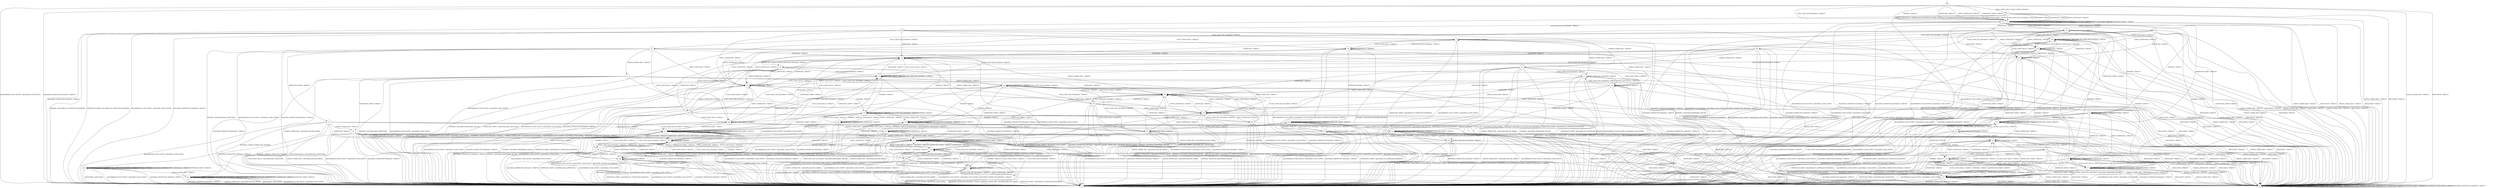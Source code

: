 digraph g {

	s0 [shape="circle" label="s0"];
	s1 [shape="circle" label="s1"];
	s2 [shape="circle" label="s2"];
	s3 [shape="circle" label="s3"];
	s4 [shape="circle" label="s4"];
	s5 [shape="circle" label="s5"];
	s6 [shape="circle" label="s6"];
	s7 [shape="circle" label="s7"];
	s8 [shape="circle" label="s8"];
	s9 [shape="circle" label="s9"];
	s10 [shape="circle" label="s10"];
	s11 [shape="circle" label="s11"];
	s12 [shape="circle" label="s12"];
	s13 [shape="circle" label="s13"];
	s14 [shape="circle" label="s14"];
	s15 [shape="circle" label="s15"];
	s16 [shape="circle" label="s16"];
	s17 [shape="circle" label="s17"];
	s18 [shape="circle" label="s18"];
	s19 [shape="circle" label="s19"];
	s20 [shape="circle" label="s20"];
	s21 [shape="circle" label="s21"];
	s22 [shape="circle" label="s22"];
	s23 [shape="circle" label="s23"];
	s24 [shape="circle" label="s24"];
	s25 [shape="circle" label="s25"];
	s26 [shape="circle" label="s26"];
	s27 [shape="circle" label="s27"];
	s28 [shape="circle" label="s28"];
	s29 [shape="circle" label="s29"];
	s30 [shape="circle" label="s30"];
	s31 [shape="circle" label="s31"];
	s32 [shape="circle" label="s32"];
	s33 [shape="circle" label="s33"];
	s34 [shape="circle" label="s34"];
	s35 [shape="circle" label="s35"];
	s36 [shape="circle" label="s36"];
	s37 [shape="circle" label="s37"];
	s38 [shape="circle" label="s38"];
	s39 [shape="circle" label="s39"];
	s40 [shape="circle" label="s40"];
	s41 [shape="circle" label="s41"];
	s42 [shape="circle" label="s42"];
	s43 [shape="circle" label="s43"];
	s44 [shape="circle" label="s44"];
	s45 [shape="circle" label="s45"];
	s46 [shape="circle" label="s46"];
	s47 [shape="circle" label="s47"];
	s48 [shape="circle" label="s48"];
	s49 [shape="circle" label="s49"];
	s50 [shape="circle" label="s50"];
	s51 [shape="circle" label="s51"];
	s52 [shape="circle" label="s52"];
	s53 [shape="circle" label="s53"];
	s54 [shape="circle" label="s54"];
	s55 [shape="circle" label="s55"];
	s56 [shape="circle" label="s56"];
	s57 [shape="circle" label="s57"];
	s58 [shape="circle" label="s58"];
	s59 [shape="circle" label="s59"];
	s60 [shape="circle" label="s60"];
	s61 [shape="circle" label="s61"];
	s62 [shape="circle" label="s62"];
	s63 [shape="circle" label="s63"];
	s64 [shape="circle" label="s64"];
	s0 -> s2 [label="ECDH_CLIENT_HELLO / HELLO_VERIFY_REQUEST+"];
	s0 -> s3 [label="ECDH_CLIENT_KEY_EXCHANGE / TIMEOUT"];
	s0 -> s4 [label="CHANGE_CIPHER_SPEC / TIMEOUT"];
	s0 -> s3 [label="FINISHED / TIMEOUT"];
	s0 -> s4 [label="APPLICATION / TIMEOUT"];
	s0 -> s3 [label="CERTIFICATE / TIMEOUT"];
	s0 -> s3 [label="EMPTY_CERTIFICATE / TIMEOUT"];
	s0 -> s3 [label="CERTIFICATE_VERIFY / TIMEOUT"];
	s0 -> s1 [label="Alert(WARNING,CLOSE_NOTIFY) / Alert(FATAL,CLOSE_NOTIFY)"];
	s0 -> s1 [label="Alert(FATAL,UNEXPECTED_MESSAGE) / TIMEOUT"];
	s1 -> s1 [label="ECDH_CLIENT_HELLO / SOCKET_CLOSED"];
	s1 -> s1 [label="ECDH_CLIENT_KEY_EXCHANGE / SOCKET_CLOSED"];
	s1 -> s1 [label="CHANGE_CIPHER_SPEC / SOCKET_CLOSED"];
	s1 -> s1 [label="FINISHED / SOCKET_CLOSED"];
	s1 -> s1 [label="APPLICATION / SOCKET_CLOSED"];
	s1 -> s1 [label="CERTIFICATE / SOCKET_CLOSED"];
	s1 -> s1 [label="EMPTY_CERTIFICATE / SOCKET_CLOSED"];
	s1 -> s1 [label="CERTIFICATE_VERIFY / SOCKET_CLOSED"];
	s1 -> s1 [label="Alert(WARNING,CLOSE_NOTIFY) / SOCKET_CLOSED"];
	s1 -> s1 [label="Alert(FATAL,UNEXPECTED_MESSAGE) / SOCKET_CLOSED"];
	s2 -> s5 [label="ECDH_CLIENT_HELLO / SERVER_HELLO,CERTIFICATE,ECDHE_SERVER_KEY_EXCHANGE,CERTIFICATE_REQUEST,SERVER_HELLO_DONE"];
	s2 -> s3 [label="ECDH_CLIENT_KEY_EXCHANGE / TIMEOUT"];
	s2 -> s4 [label="CHANGE_CIPHER_SPEC / TIMEOUT"];
	s2 -> s3 [label="FINISHED / TIMEOUT"];
	s2 -> s4 [label="APPLICATION / TIMEOUT"];
	s2 -> s3 [label="CERTIFICATE / TIMEOUT"];
	s2 -> s3 [label="EMPTY_CERTIFICATE / TIMEOUT"];
	s2 -> s3 [label="CERTIFICATE_VERIFY / TIMEOUT"];
	s2 -> s1 [label="Alert(WARNING,CLOSE_NOTIFY) / Alert(FATAL,CLOSE_NOTIFY)"];
	s2 -> s1 [label="Alert(FATAL,UNEXPECTED_MESSAGE) / TIMEOUT"];
	s3 -> s3 [label="ECDH_CLIENT_HELLO / TIMEOUT"];
	s3 -> s3 [label="ECDH_CLIENT_KEY_EXCHANGE / TIMEOUT"];
	s3 -> s4 [label="CHANGE_CIPHER_SPEC / TIMEOUT"];
	s3 -> s3 [label="FINISHED / TIMEOUT"];
	s3 -> s4 [label="APPLICATION / TIMEOUT"];
	s3 -> s3 [label="CERTIFICATE / TIMEOUT"];
	s3 -> s3 [label="EMPTY_CERTIFICATE / TIMEOUT"];
	s3 -> s3 [label="CERTIFICATE_VERIFY / TIMEOUT"];
	s3 -> s1 [label="Alert(WARNING,CLOSE_NOTIFY) / Alert(FATAL,CLOSE_NOTIFY)"];
	s3 -> s1 [label="Alert(FATAL,UNEXPECTED_MESSAGE) / TIMEOUT"];
	s4 -> s4 [label="ECDH_CLIENT_HELLO / TIMEOUT"];
	s4 -> s4 [label="ECDH_CLIENT_KEY_EXCHANGE / TIMEOUT"];
	s4 -> s4 [label="CHANGE_CIPHER_SPEC / TIMEOUT"];
	s4 -> s4 [label="FINISHED / TIMEOUT"];
	s4 -> s4 [label="APPLICATION / TIMEOUT"];
	s4 -> s4 [label="CERTIFICATE / TIMEOUT"];
	s4 -> s4 [label="EMPTY_CERTIFICATE / TIMEOUT"];
	s4 -> s4 [label="CERTIFICATE_VERIFY / TIMEOUT"];
	s4 -> s4 [label="Alert(WARNING,CLOSE_NOTIFY) / TIMEOUT"];
	s4 -> s4 [label="Alert(FATAL,UNEXPECTED_MESSAGE) / TIMEOUT"];
	s5 -> s18 [label="ECDH_CLIENT_HELLO / TIMEOUT"];
	s5 -> s6 [label="ECDH_CLIENT_KEY_EXCHANGE / TIMEOUT"];
	s5 -> s4 [label="CHANGE_CIPHER_SPEC / TIMEOUT"];
	s5 -> s8 [label="FINISHED / TIMEOUT"];
	s5 -> s4 [label="APPLICATION / TIMEOUT"];
	s5 -> s9 [label="CERTIFICATE / TIMEOUT"];
	s5 -> s63 [label="EMPTY_CERTIFICATE / TIMEOUT"];
	s5 -> s23 [label="CERTIFICATE_VERIFY / TIMEOUT"];
	s5 -> s1 [label="Alert(WARNING,CLOSE_NOTIFY) / Alert(FATAL,CLOSE_NOTIFY)"];
	s5 -> s1 [label="Alert(FATAL,UNEXPECTED_MESSAGE) / TIMEOUT"];
	s6 -> s30 [label="ECDH_CLIENT_HELLO / TIMEOUT"];
	s6 -> s7 [label="ECDH_CLIENT_KEY_EXCHANGE / TIMEOUT"];
	s6 -> s13 [label="CHANGE_CIPHER_SPEC / TIMEOUT"];
	s6 -> s1 [label="FINISHED / Alert(FATAL,NO_CERTIFICATE_RESERVED)"];
	s6 -> s4 [label="APPLICATION / TIMEOUT"];
	s6 -> s10 [label="CERTIFICATE / TIMEOUT"];
	s6 -> s33 [label="EMPTY_CERTIFICATE / TIMEOUT"];
	s6 -> s1 [label="CERTIFICATE_VERIFY / Alert(FATAL,NO_CERTIFICATE_RESERVED)"];
	s6 -> s1 [label="Alert(WARNING,CLOSE_NOTIFY) / Alert(FATAL,CLOSE_NOTIFY)"];
	s6 -> s1 [label="Alert(FATAL,UNEXPECTED_MESSAGE) / TIMEOUT"];
	s7 -> s30 [label="ECDH_CLIENT_HELLO / TIMEOUT"];
	s7 -> s7 [label="ECDH_CLIENT_KEY_EXCHANGE / TIMEOUT"];
	s7 -> s17 [label="CHANGE_CIPHER_SPEC / TIMEOUT"];
	s7 -> s1 [label="FINISHED / Alert(FATAL,HANDSHAKE_FAILURE)"];
	s7 -> s4 [label="APPLICATION / TIMEOUT"];
	s7 -> s10 [label="CERTIFICATE / TIMEOUT"];
	s7 -> s33 [label="EMPTY_CERTIFICATE / TIMEOUT"];
	s7 -> s1 [label="CERTIFICATE_VERIFY / Alert(FATAL,NO_CERTIFICATE_RESERVED)"];
	s7 -> s1 [label="Alert(WARNING,CLOSE_NOTIFY) / Alert(FATAL,CLOSE_NOTIFY)"];
	s7 -> s1 [label="Alert(FATAL,UNEXPECTED_MESSAGE) / TIMEOUT"];
	s8 -> s8 [label="ECDH_CLIENT_HELLO / TIMEOUT"];
	s8 -> s1 [label="ECDH_CLIENT_KEY_EXCHANGE / Alert(FATAL,HANDSHAKE_FAILURE)"];
	s8 -> s4 [label="CHANGE_CIPHER_SPEC / TIMEOUT"];
	s8 -> s8 [label="FINISHED / TIMEOUT"];
	s8 -> s4 [label="APPLICATION / TIMEOUT"];
	s8 -> s28 [label="CERTIFICATE / TIMEOUT"];
	s8 -> s28 [label="EMPTY_CERTIFICATE / TIMEOUT"];
	s8 -> s23 [label="CERTIFICATE_VERIFY / TIMEOUT"];
	s8 -> s1 [label="Alert(WARNING,CLOSE_NOTIFY) / Alert(FATAL,CLOSE_NOTIFY)"];
	s8 -> s1 [label="Alert(FATAL,UNEXPECTED_MESSAGE) / TIMEOUT"];
	s9 -> s38 [label="ECDH_CLIENT_HELLO / TIMEOUT"];
	s9 -> s11 [label="ECDH_CLIENT_KEY_EXCHANGE / TIMEOUT"];
	s9 -> s4 [label="CHANGE_CIPHER_SPEC / TIMEOUT"];
	s9 -> s37 [label="FINISHED / TIMEOUT"];
	s9 -> s4 [label="APPLICATION / TIMEOUT"];
	s9 -> s62 [label="CERTIFICATE / TIMEOUT"];
	s9 -> s56 [label="EMPTY_CERTIFICATE / TIMEOUT"];
	s9 -> s52 [label="CERTIFICATE_VERIFY / TIMEOUT"];
	s9 -> s1 [label="Alert(WARNING,CLOSE_NOTIFY) / Alert(FATAL,CLOSE_NOTIFY)"];
	s9 -> s1 [label="Alert(FATAL,UNEXPECTED_MESSAGE) / TIMEOUT"];
	s10 -> s15 [label="ECDH_CLIENT_HELLO / TIMEOUT"];
	s10 -> s29 [label="ECDH_CLIENT_KEY_EXCHANGE / TIMEOUT"];
	s10 -> s19 [label="CHANGE_CIPHER_SPEC / TIMEOUT"];
	s10 -> s32 [label="FINISHED / TIMEOUT"];
	s10 -> s4 [label="APPLICATION / TIMEOUT"];
	s10 -> s10 [label="CERTIFICATE / TIMEOUT"];
	s10 -> s33 [label="EMPTY_CERTIFICATE / TIMEOUT"];
	s10 -> s31 [label="CERTIFICATE_VERIFY / TIMEOUT"];
	s10 -> s1 [label="Alert(WARNING,CLOSE_NOTIFY) / Alert(FATAL,CLOSE_NOTIFY)"];
	s10 -> s1 [label="Alert(FATAL,UNEXPECTED_MESSAGE) / TIMEOUT"];
	s11 -> s60 [label="ECDH_CLIENT_HELLO / TIMEOUT"];
	s11 -> s15 [label="ECDH_CLIENT_KEY_EXCHANGE / TIMEOUT"];
	s11 -> s22 [label="CHANGE_CIPHER_SPEC / TIMEOUT"];
	s11 -> s1 [label="FINISHED / Alert(FATAL,BAD_CERTIFICATE)"];
	s11 -> s4 [label="APPLICATION / TIMEOUT"];
	s11 -> s10 [label="CERTIFICATE / TIMEOUT"];
	s11 -> s33 [label="EMPTY_CERTIFICATE / TIMEOUT"];
	s11 -> s12 [label="CERTIFICATE_VERIFY / TIMEOUT"];
	s11 -> s1 [label="Alert(WARNING,CLOSE_NOTIFY) / Alert(FATAL,CLOSE_NOTIFY)"];
	s11 -> s1 [label="Alert(FATAL,UNEXPECTED_MESSAGE) / TIMEOUT"];
	s12 -> s1 [label="ECDH_CLIENT_HELLO / Alert(FATAL,BAD_CERTIFICATE)"];
	s12 -> s31 [label="ECDH_CLIENT_KEY_EXCHANGE / TIMEOUT"];
	s12 -> s21 [label="CHANGE_CIPHER_SPEC / TIMEOUT"];
	s12 -> s42 [label="FINISHED / CHANGE_CIPHER_SPEC,FINISHED"];
	s12 -> s4 [label="APPLICATION / TIMEOUT"];
	s12 -> s47 [label="CERTIFICATE / TIMEOUT"];
	s12 -> s48 [label="EMPTY_CERTIFICATE / TIMEOUT"];
	s12 -> s31 [label="CERTIFICATE_VERIFY / TIMEOUT"];
	s12 -> s1 [label="Alert(WARNING,CLOSE_NOTIFY) / Alert(FATAL,CLOSE_NOTIFY)"];
	s12 -> s1 [label="Alert(FATAL,UNEXPECTED_MESSAGE) / TIMEOUT"];
	s13 -> s14 [label="ECDH_CLIENT_HELLO / TIMEOUT"];
	s13 -> s17 [label="ECDH_CLIENT_KEY_EXCHANGE / TIMEOUT"];
	s13 -> s1 [label="CHANGE_CIPHER_SPEC / Alert(FATAL,DECODE_ERROR)"];
	s13 -> s1 [label="FINISHED / Alert(FATAL,NO_CERTIFICATE_RESERVED)"];
	s13 -> s4 [label="APPLICATION / TIMEOUT"];
	s13 -> s19 [label="CERTIFICATE / TIMEOUT"];
	s13 -> s34 [label="EMPTY_CERTIFICATE / TIMEOUT"];
	s13 -> s1 [label="CERTIFICATE_VERIFY / Alert(FATAL,NO_CERTIFICATE_RESERVED)"];
	s13 -> s1 [label="Alert(WARNING,CLOSE_NOTIFY) / Alert(FATAL,CLOSE_NOTIFY)"];
	s13 -> s1 [label="Alert(FATAL,UNEXPECTED_MESSAGE) / TIMEOUT"];
	s14 -> s14 [label="ECDH_CLIENT_HELLO / TIMEOUT"];
	s14 -> s17 [label="ECDH_CLIENT_KEY_EXCHANGE / TIMEOUT"];
	s14 -> s1 [label="CHANGE_CIPHER_SPEC / Alert(FATAL,DECODE_ERROR)"];
	s14 -> s1 [label="FINISHED / Alert(FATAL,HANDSHAKE_FAILURE)"];
	s14 -> s4 [label="APPLICATION / TIMEOUT"];
	s14 -> s19 [label="CERTIFICATE / TIMEOUT"];
	s14 -> s34 [label="EMPTY_CERTIFICATE / TIMEOUT"];
	s14 -> s16 [label="CERTIFICATE_VERIFY / TIMEOUT"];
	s14 -> s1 [label="Alert(WARNING,CLOSE_NOTIFY) / Alert(FATAL,CLOSE_NOTIFY)"];
	s14 -> s1 [label="Alert(FATAL,UNEXPECTED_MESSAGE) / TIMEOUT"];
	s15 -> s15 [label="ECDH_CLIENT_HELLO / TIMEOUT"];
	s15 -> s15 [label="ECDH_CLIENT_KEY_EXCHANGE / TIMEOUT"];
	s15 -> s36 [label="CHANGE_CIPHER_SPEC / TIMEOUT"];
	s15 -> s32 [label="FINISHED / TIMEOUT"];
	s15 -> s4 [label="APPLICATION / TIMEOUT"];
	s15 -> s10 [label="CERTIFICATE / TIMEOUT"];
	s15 -> s33 [label="EMPTY_CERTIFICATE / TIMEOUT"];
	s15 -> s31 [label="CERTIFICATE_VERIFY / TIMEOUT"];
	s15 -> s1 [label="Alert(WARNING,CLOSE_NOTIFY) / Alert(FATAL,CLOSE_NOTIFY)"];
	s15 -> s1 [label="Alert(FATAL,UNEXPECTED_MESSAGE) / TIMEOUT"];
	s16 -> s16 [label="ECDH_CLIENT_HELLO / TIMEOUT"];
	s16 -> s39 [label="ECDH_CLIENT_KEY_EXCHANGE / TIMEOUT"];
	s16 -> s1 [label="CHANGE_CIPHER_SPEC / Alert(FATAL,DECODE_ERROR)"];
	s16 -> s16 [label="FINISHED / TIMEOUT"];
	s16 -> s4 [label="APPLICATION / TIMEOUT"];
	s16 -> s45 [label="CERTIFICATE / TIMEOUT"];
	s16 -> s57 [label="EMPTY_CERTIFICATE / TIMEOUT"];
	s16 -> s16 [label="CERTIFICATE_VERIFY / TIMEOUT"];
	s16 -> s1 [label="Alert(WARNING,CLOSE_NOTIFY) / Alert(FATAL,CLOSE_NOTIFY)"];
	s16 -> s1 [label="Alert(FATAL,UNEXPECTED_MESSAGE) / TIMEOUT"];
	s17 -> s14 [label="ECDH_CLIENT_HELLO / TIMEOUT"];
	s17 -> s17 [label="ECDH_CLIENT_KEY_EXCHANGE / TIMEOUT"];
	s17 -> s1 [label="CHANGE_CIPHER_SPEC / Alert(FATAL,DECODE_ERROR)"];
	s17 -> s1 [label="FINISHED / Alert(FATAL,HANDSHAKE_FAILURE)"];
	s17 -> s4 [label="APPLICATION / TIMEOUT"];
	s17 -> s19 [label="CERTIFICATE / TIMEOUT"];
	s17 -> s34 [label="EMPTY_CERTIFICATE / TIMEOUT"];
	s17 -> s1 [label="CERTIFICATE_VERIFY / Alert(FATAL,NO_CERTIFICATE_RESERVED)"];
	s17 -> s1 [label="Alert(WARNING,CLOSE_NOTIFY) / Alert(FATAL,CLOSE_NOTIFY)"];
	s17 -> s1 [label="Alert(FATAL,UNEXPECTED_MESSAGE) / TIMEOUT"];
	s18 -> s18 [label="ECDH_CLIENT_HELLO / TIMEOUT"];
	s18 -> s7 [label="ECDH_CLIENT_KEY_EXCHANGE / TIMEOUT"];
	s18 -> s4 [label="CHANGE_CIPHER_SPEC / TIMEOUT"];
	s18 -> s8 [label="FINISHED / TIMEOUT"];
	s18 -> s4 [label="APPLICATION / TIMEOUT"];
	s18 -> s62 [label="CERTIFICATE / TIMEOUT"];
	s18 -> s56 [label="EMPTY_CERTIFICATE / TIMEOUT"];
	s18 -> s23 [label="CERTIFICATE_VERIFY / TIMEOUT"];
	s18 -> s1 [label="Alert(WARNING,CLOSE_NOTIFY) / Alert(FATAL,CLOSE_NOTIFY)"];
	s18 -> s1 [label="Alert(FATAL,UNEXPECTED_MESSAGE) / TIMEOUT"];
	s19 -> s36 [label="ECDH_CLIENT_HELLO / TIMEOUT"];
	s19 -> s20 [label="ECDH_CLIENT_KEY_EXCHANGE / TIMEOUT"];
	s19 -> s1 [label="CHANGE_CIPHER_SPEC / Alert(FATAL,DECODE_ERROR)"];
	s19 -> s35 [label="FINISHED / TIMEOUT"];
	s19 -> s4 [label="APPLICATION / TIMEOUT"];
	s19 -> s19 [label="CERTIFICATE / TIMEOUT"];
	s19 -> s34 [label="EMPTY_CERTIFICATE / TIMEOUT"];
	s19 -> s44 [label="CERTIFICATE_VERIFY / TIMEOUT"];
	s19 -> s1 [label="Alert(WARNING,CLOSE_NOTIFY) / Alert(FATAL,CLOSE_NOTIFY)"];
	s19 -> s1 [label="Alert(FATAL,UNEXPECTED_MESSAGE) / TIMEOUT"];
	s20 -> s27 [label="ECDH_CLIENT_HELLO / TIMEOUT"];
	s20 -> s36 [label="ECDH_CLIENT_KEY_EXCHANGE / TIMEOUT"];
	s20 -> s1 [label="CHANGE_CIPHER_SPEC / Alert(FATAL,DECODE_ERROR)"];
	s20 -> s1 [label="FINISHED / Alert(FATAL,HANDSHAKE_FAILURE)"];
	s20 -> s4 [label="APPLICATION / TIMEOUT"];
	s20 -> s19 [label="CERTIFICATE / TIMEOUT"];
	s20 -> s34 [label="EMPTY_CERTIFICATE / TIMEOUT"];
	s20 -> s1 [label="CERTIFICATE_VERIFY / Alert(FATAL,BAD_CERTIFICATE)"];
	s20 -> s1 [label="Alert(WARNING,CLOSE_NOTIFY) / Alert(FATAL,CLOSE_NOTIFY)"];
	s20 -> s1 [label="Alert(FATAL,UNEXPECTED_MESSAGE) / TIMEOUT"];
	s21 -> s1 [label="ECDH_CLIENT_HELLO / Alert(FATAL,BAD_CERTIFICATE)"];
	s21 -> s44 [label="ECDH_CLIENT_KEY_EXCHANGE / TIMEOUT"];
	s21 -> s1 [label="CHANGE_CIPHER_SPEC / Alert(FATAL,DECODE_ERROR)"];
	s21 -> s43 [label="FINISHED / CHANGE_CIPHER_SPEC,FINISHED"];
	s21 -> s4 [label="APPLICATION / TIMEOUT"];
	s21 -> s45 [label="CERTIFICATE / TIMEOUT"];
	s21 -> s57 [label="EMPTY_CERTIFICATE / TIMEOUT"];
	s21 -> s44 [label="CERTIFICATE_VERIFY / TIMEOUT"];
	s21 -> s1 [label="Alert(WARNING,CLOSE_NOTIFY) / Alert(FATAL,CLOSE_NOTIFY)"];
	s21 -> s1 [label="Alert(FATAL,UNEXPECTED_MESSAGE) / TIMEOUT"];
	s22 -> s27 [label="ECDH_CLIENT_HELLO / TIMEOUT"];
	s22 -> s36 [label="ECDH_CLIENT_KEY_EXCHANGE / TIMEOUT"];
	s22 -> s1 [label="CHANGE_CIPHER_SPEC / Alert(FATAL,DECODE_ERROR)"];
	s22 -> s1 [label="FINISHED / Alert(FATAL,BAD_CERTIFICATE)"];
	s22 -> s4 [label="APPLICATION / TIMEOUT"];
	s22 -> s19 [label="CERTIFICATE / TIMEOUT"];
	s22 -> s34 [label="EMPTY_CERTIFICATE / TIMEOUT"];
	s22 -> s21 [label="CERTIFICATE_VERIFY / TIMEOUT"];
	s22 -> s1 [label="Alert(WARNING,CLOSE_NOTIFY) / Alert(FATAL,CLOSE_NOTIFY)"];
	s22 -> s1 [label="Alert(FATAL,UNEXPECTED_MESSAGE) / TIMEOUT"];
	s23 -> s23 [label="ECDH_CLIENT_HELLO / TIMEOUT"];
	s23 -> s24 [label="ECDH_CLIENT_KEY_EXCHANGE / TIMEOUT"];
	s23 -> s4 [label="CHANGE_CIPHER_SPEC / TIMEOUT"];
	s23 -> s23 [label="FINISHED / TIMEOUT"];
	s23 -> s4 [label="APPLICATION / TIMEOUT"];
	s23 -> s25 [label="CERTIFICATE / TIMEOUT"];
	s23 -> s53 [label="EMPTY_CERTIFICATE / TIMEOUT"];
	s23 -> s23 [label="CERTIFICATE_VERIFY / TIMEOUT"];
	s23 -> s1 [label="Alert(WARNING,CLOSE_NOTIFY) / Alert(FATAL,CLOSE_NOTIFY)"];
	s23 -> s1 [label="Alert(FATAL,UNEXPECTED_MESSAGE) / TIMEOUT"];
	s24 -> s23 [label="ECDH_CLIENT_HELLO / TIMEOUT"];
	s24 -> s24 [label="ECDH_CLIENT_KEY_EXCHANGE / TIMEOUT"];
	s24 -> s4 [label="CHANGE_CIPHER_SPEC / TIMEOUT"];
	s24 -> s23 [label="FINISHED / TIMEOUT"];
	s24 -> s4 [label="APPLICATION / TIMEOUT"];
	s24 -> s25 [label="CERTIFICATE / TIMEOUT"];
	s24 -> s53 [label="EMPTY_CERTIFICATE / TIMEOUT"];
	s24 -> s1 [label="CERTIFICATE_VERIFY / Alert(FATAL,NO_CERTIFICATE_RESERVED)"];
	s24 -> s1 [label="Alert(WARNING,CLOSE_NOTIFY) / Alert(FATAL,CLOSE_NOTIFY)"];
	s24 -> s1 [label="Alert(FATAL,UNEXPECTED_MESSAGE) / TIMEOUT"];
	s25 -> s52 [label="ECDH_CLIENT_HELLO / TIMEOUT"];
	s25 -> s26 [label="ECDH_CLIENT_KEY_EXCHANGE / TIMEOUT"];
	s25 -> s4 [label="CHANGE_CIPHER_SPEC / TIMEOUT"];
	s25 -> s52 [label="FINISHED / TIMEOUT"];
	s25 -> s4 [label="APPLICATION / TIMEOUT"];
	s25 -> s25 [label="CERTIFICATE / TIMEOUT"];
	s25 -> s53 [label="EMPTY_CERTIFICATE / TIMEOUT"];
	s25 -> s52 [label="CERTIFICATE_VERIFY / TIMEOUT"];
	s25 -> s1 [label="Alert(WARNING,CLOSE_NOTIFY) / Alert(FATAL,CLOSE_NOTIFY)"];
	s25 -> s1 [label="Alert(FATAL,UNEXPECTED_MESSAGE) / TIMEOUT"];
	s26 -> s52 [label="ECDH_CLIENT_HELLO / TIMEOUT"];
	s26 -> s52 [label="ECDH_CLIENT_KEY_EXCHANGE / TIMEOUT"];
	s26 -> s4 [label="CHANGE_CIPHER_SPEC / TIMEOUT"];
	s26 -> s52 [label="FINISHED / TIMEOUT"];
	s26 -> s4 [label="APPLICATION / TIMEOUT"];
	s26 -> s25 [label="CERTIFICATE / TIMEOUT"];
	s26 -> s53 [label="EMPTY_CERTIFICATE / TIMEOUT"];
	s26 -> s1 [label="CERTIFICATE_VERIFY / Alert(FATAL,BAD_CERTIFICATE)"];
	s26 -> s1 [label="Alert(WARNING,CLOSE_NOTIFY) / Alert(FATAL,CLOSE_NOTIFY)"];
	s26 -> s1 [label="Alert(FATAL,UNEXPECTED_MESSAGE) / TIMEOUT"];
	s27 -> s27 [label="ECDH_CLIENT_HELLO / TIMEOUT"];
	s27 -> s36 [label="ECDH_CLIENT_KEY_EXCHANGE / TIMEOUT"];
	s27 -> s1 [label="CHANGE_CIPHER_SPEC / Alert(FATAL,DECODE_ERROR)"];
	s27 -> s1 [label="FINISHED / Alert(FATAL,HANDSHAKE_FAILURE)"];
	s27 -> s4 [label="APPLICATION / TIMEOUT"];
	s27 -> s19 [label="CERTIFICATE / TIMEOUT"];
	s27 -> s34 [label="EMPTY_CERTIFICATE / TIMEOUT"];
	s27 -> s44 [label="CERTIFICATE_VERIFY / TIMEOUT"];
	s27 -> s1 [label="Alert(WARNING,CLOSE_NOTIFY) / Alert(FATAL,CLOSE_NOTIFY)"];
	s27 -> s1 [label="Alert(FATAL,UNEXPECTED_MESSAGE) / TIMEOUT"];
	s28 -> s37 [label="ECDH_CLIENT_HELLO / TIMEOUT"];
	s28 -> s1 [label="ECDH_CLIENT_KEY_EXCHANGE / Alert(FATAL,HANDSHAKE_FAILURE)"];
	s28 -> s4 [label="CHANGE_CIPHER_SPEC / TIMEOUT"];
	s28 -> s37 [label="FINISHED / TIMEOUT"];
	s28 -> s4 [label="APPLICATION / TIMEOUT"];
	s28 -> s28 [label="CERTIFICATE / TIMEOUT"];
	s28 -> s28 [label="EMPTY_CERTIFICATE / TIMEOUT"];
	s28 -> s52 [label="CERTIFICATE_VERIFY / TIMEOUT"];
	s28 -> s1 [label="Alert(WARNING,CLOSE_NOTIFY) / Alert(FATAL,CLOSE_NOTIFY)"];
	s28 -> s1 [label="Alert(FATAL,UNEXPECTED_MESSAGE) / TIMEOUT"];
	s29 -> s60 [label="ECDH_CLIENT_HELLO / TIMEOUT"];
	s29 -> s15 [label="ECDH_CLIENT_KEY_EXCHANGE / TIMEOUT"];
	s29 -> s20 [label="CHANGE_CIPHER_SPEC / TIMEOUT"];
	s29 -> s1 [label="FINISHED / Alert(FATAL,HANDSHAKE_FAILURE)"];
	s29 -> s4 [label="APPLICATION / TIMEOUT"];
	s29 -> s10 [label="CERTIFICATE / TIMEOUT"];
	s29 -> s33 [label="EMPTY_CERTIFICATE / TIMEOUT"];
	s29 -> s1 [label="CERTIFICATE_VERIFY / Alert(FATAL,BAD_CERTIFICATE)"];
	s29 -> s1 [label="Alert(WARNING,CLOSE_NOTIFY) / Alert(FATAL,CLOSE_NOTIFY)"];
	s29 -> s1 [label="Alert(FATAL,UNEXPECTED_MESSAGE) / TIMEOUT"];
	s30 -> s30 [label="ECDH_CLIENT_HELLO / TIMEOUT"];
	s30 -> s7 [label="ECDH_CLIENT_KEY_EXCHANGE / TIMEOUT"];
	s30 -> s14 [label="CHANGE_CIPHER_SPEC / TIMEOUT"];
	s30 -> s1 [label="FINISHED / Alert(FATAL,HANDSHAKE_FAILURE)"];
	s30 -> s4 [label="APPLICATION / TIMEOUT"];
	s30 -> s10 [label="CERTIFICATE / TIMEOUT"];
	s30 -> s33 [label="EMPTY_CERTIFICATE / TIMEOUT"];
	s30 -> s54 [label="CERTIFICATE_VERIFY / TIMEOUT"];
	s30 -> s1 [label="Alert(WARNING,CLOSE_NOTIFY) / Alert(FATAL,CLOSE_NOTIFY)"];
	s30 -> s1 [label="Alert(FATAL,UNEXPECTED_MESSAGE) / TIMEOUT"];
	s31 -> s31 [label="ECDH_CLIENT_HELLO / TIMEOUT"];
	s31 -> s31 [label="ECDH_CLIENT_KEY_EXCHANGE / TIMEOUT"];
	s31 -> s44 [label="CHANGE_CIPHER_SPEC / TIMEOUT"];
	s31 -> s31 [label="FINISHED / TIMEOUT"];
	s31 -> s4 [label="APPLICATION / TIMEOUT"];
	s31 -> s47 [label="CERTIFICATE / TIMEOUT"];
	s31 -> s48 [label="EMPTY_CERTIFICATE / TIMEOUT"];
	s31 -> s31 [label="CERTIFICATE_VERIFY / TIMEOUT"];
	s31 -> s1 [label="Alert(WARNING,CLOSE_NOTIFY) / Alert(FATAL,CLOSE_NOTIFY)"];
	s31 -> s1 [label="Alert(FATAL,UNEXPECTED_MESSAGE) / TIMEOUT"];
	s32 -> s32 [label="ECDH_CLIENT_HELLO / TIMEOUT"];
	s32 -> s32 [label="ECDH_CLIENT_KEY_EXCHANGE / TIMEOUT"];
	s32 -> s35 [label="CHANGE_CIPHER_SPEC / TIMEOUT"];
	s32 -> s32 [label="FINISHED / TIMEOUT"];
	s32 -> s4 [label="APPLICATION / TIMEOUT"];
	s32 -> s40 [label="CERTIFICATE / TIMEOUT"];
	s32 -> s40 [label="EMPTY_CERTIFICATE / TIMEOUT"];
	s32 -> s31 [label="CERTIFICATE_VERIFY / TIMEOUT"];
	s32 -> s1 [label="Alert(WARNING,CLOSE_NOTIFY) / Alert(FATAL,CLOSE_NOTIFY)"];
	s32 -> s1 [label="Alert(FATAL,UNEXPECTED_MESSAGE) / TIMEOUT"];
	s33 -> s15 [label="ECDH_CLIENT_HELLO / TIMEOUT"];
	s33 -> s61 [label="ECDH_CLIENT_KEY_EXCHANGE / TIMEOUT"];
	s33 -> s34 [label="CHANGE_CIPHER_SPEC / TIMEOUT"];
	s33 -> s32 [label="FINISHED / TIMEOUT"];
	s33 -> s4 [label="APPLICATION / TIMEOUT"];
	s33 -> s10 [label="CERTIFICATE / TIMEOUT"];
	s33 -> s33 [label="EMPTY_CERTIFICATE / TIMEOUT"];
	s33 -> s31 [label="CERTIFICATE_VERIFY / TIMEOUT"];
	s33 -> s1 [label="Alert(WARNING,CLOSE_NOTIFY) / Alert(FATAL,CLOSE_NOTIFY)"];
	s33 -> s1 [label="Alert(FATAL,UNEXPECTED_MESSAGE) / TIMEOUT"];
	s34 -> s36 [label="ECDH_CLIENT_HELLO / TIMEOUT"];
	s34 -> s58 [label="ECDH_CLIENT_KEY_EXCHANGE / TIMEOUT"];
	s34 -> s1 [label="CHANGE_CIPHER_SPEC / Alert(FATAL,DECODE_ERROR)"];
	s34 -> s35 [label="FINISHED / TIMEOUT"];
	s34 -> s4 [label="APPLICATION / TIMEOUT"];
	s34 -> s19 [label="CERTIFICATE / TIMEOUT"];
	s34 -> s34 [label="EMPTY_CERTIFICATE / TIMEOUT"];
	s34 -> s44 [label="CERTIFICATE_VERIFY / TIMEOUT"];
	s34 -> s1 [label="Alert(WARNING,CLOSE_NOTIFY) / Alert(FATAL,CLOSE_NOTIFY)"];
	s34 -> s1 [label="Alert(FATAL,UNEXPECTED_MESSAGE) / TIMEOUT"];
	s35 -> s35 [label="ECDH_CLIENT_HELLO / TIMEOUT"];
	s35 -> s35 [label="ECDH_CLIENT_KEY_EXCHANGE / TIMEOUT"];
	s35 -> s1 [label="CHANGE_CIPHER_SPEC / Alert(FATAL,DECODE_ERROR)"];
	s35 -> s35 [label="FINISHED / TIMEOUT"];
	s35 -> s4 [label="APPLICATION / TIMEOUT"];
	s35 -> s41 [label="CERTIFICATE / TIMEOUT"];
	s35 -> s41 [label="EMPTY_CERTIFICATE / TIMEOUT"];
	s35 -> s44 [label="CERTIFICATE_VERIFY / TIMEOUT"];
	s35 -> s1 [label="Alert(WARNING,CLOSE_NOTIFY) / Alert(FATAL,CLOSE_NOTIFY)"];
	s35 -> s1 [label="Alert(FATAL,UNEXPECTED_MESSAGE) / TIMEOUT"];
	s36 -> s36 [label="ECDH_CLIENT_HELLO / TIMEOUT"];
	s36 -> s36 [label="ECDH_CLIENT_KEY_EXCHANGE / TIMEOUT"];
	s36 -> s1 [label="CHANGE_CIPHER_SPEC / Alert(FATAL,DECODE_ERROR)"];
	s36 -> s35 [label="FINISHED / TIMEOUT"];
	s36 -> s4 [label="APPLICATION / TIMEOUT"];
	s36 -> s19 [label="CERTIFICATE / TIMEOUT"];
	s36 -> s34 [label="EMPTY_CERTIFICATE / TIMEOUT"];
	s36 -> s44 [label="CERTIFICATE_VERIFY / TIMEOUT"];
	s36 -> s1 [label="Alert(WARNING,CLOSE_NOTIFY) / Alert(FATAL,CLOSE_NOTIFY)"];
	s36 -> s1 [label="Alert(FATAL,UNEXPECTED_MESSAGE) / TIMEOUT"];
	s37 -> s37 [label="ECDH_CLIENT_HELLO / TIMEOUT"];
	s37 -> s37 [label="ECDH_CLIENT_KEY_EXCHANGE / TIMEOUT"];
	s37 -> s4 [label="CHANGE_CIPHER_SPEC / TIMEOUT"];
	s37 -> s37 [label="FINISHED / TIMEOUT"];
	s37 -> s4 [label="APPLICATION / TIMEOUT"];
	s37 -> s28 [label="CERTIFICATE / TIMEOUT"];
	s37 -> s28 [label="EMPTY_CERTIFICATE / TIMEOUT"];
	s37 -> s52 [label="CERTIFICATE_VERIFY / TIMEOUT"];
	s37 -> s1 [label="Alert(WARNING,CLOSE_NOTIFY) / Alert(FATAL,CLOSE_NOTIFY)"];
	s37 -> s1 [label="Alert(FATAL,UNEXPECTED_MESSAGE) / TIMEOUT"];
	s38 -> s38 [label="ECDH_CLIENT_HELLO / TIMEOUT"];
	s38 -> s38 [label="ECDH_CLIENT_KEY_EXCHANGE / TIMEOUT"];
	s38 -> s4 [label="CHANGE_CIPHER_SPEC / TIMEOUT"];
	s38 -> s37 [label="FINISHED / TIMEOUT"];
	s38 -> s4 [label="APPLICATION / TIMEOUT"];
	s38 -> s62 [label="CERTIFICATE / TIMEOUT"];
	s38 -> s56 [label="EMPTY_CERTIFICATE / TIMEOUT"];
	s38 -> s52 [label="CERTIFICATE_VERIFY / TIMEOUT"];
	s38 -> s1 [label="Alert(WARNING,CLOSE_NOTIFY) / Alert(FATAL,CLOSE_NOTIFY)"];
	s38 -> s1 [label="Alert(FATAL,UNEXPECTED_MESSAGE) / TIMEOUT"];
	s39 -> s16 [label="ECDH_CLIENT_HELLO / TIMEOUT"];
	s39 -> s39 [label="ECDH_CLIENT_KEY_EXCHANGE / TIMEOUT"];
	s39 -> s1 [label="CHANGE_CIPHER_SPEC / Alert(FATAL,DECODE_ERROR)"];
	s39 -> s16 [label="FINISHED / TIMEOUT"];
	s39 -> s4 [label="APPLICATION / TIMEOUT"];
	s39 -> s45 [label="CERTIFICATE / TIMEOUT"];
	s39 -> s57 [label="EMPTY_CERTIFICATE / TIMEOUT"];
	s39 -> s1 [label="CERTIFICATE_VERIFY / Alert(FATAL,NO_CERTIFICATE_RESERVED)"];
	s39 -> s1 [label="Alert(WARNING,CLOSE_NOTIFY) / Alert(FATAL,CLOSE_NOTIFY)"];
	s39 -> s1 [label="Alert(FATAL,UNEXPECTED_MESSAGE) / TIMEOUT"];
	s40 -> s32 [label="ECDH_CLIENT_HELLO / TIMEOUT"];
	s40 -> s1 [label="ECDH_CLIENT_KEY_EXCHANGE / Alert(FATAL,HANDSHAKE_FAILURE)"];
	s40 -> s41 [label="CHANGE_CIPHER_SPEC / TIMEOUT"];
	s40 -> s32 [label="FINISHED / TIMEOUT"];
	s40 -> s4 [label="APPLICATION / TIMEOUT"];
	s40 -> s40 [label="CERTIFICATE / TIMEOUT"];
	s40 -> s40 [label="EMPTY_CERTIFICATE / TIMEOUT"];
	s40 -> s31 [label="CERTIFICATE_VERIFY / TIMEOUT"];
	s40 -> s1 [label="Alert(WARNING,CLOSE_NOTIFY) / Alert(FATAL,CLOSE_NOTIFY)"];
	s40 -> s1 [label="Alert(FATAL,UNEXPECTED_MESSAGE) / TIMEOUT"];
	s41 -> s35 [label="ECDH_CLIENT_HELLO / TIMEOUT"];
	s41 -> s1 [label="ECDH_CLIENT_KEY_EXCHANGE / Alert(FATAL,HANDSHAKE_FAILURE)"];
	s41 -> s1 [label="CHANGE_CIPHER_SPEC / Alert(FATAL,DECODE_ERROR)"];
	s41 -> s35 [label="FINISHED / TIMEOUT"];
	s41 -> s4 [label="APPLICATION / TIMEOUT"];
	s41 -> s41 [label="CERTIFICATE / TIMEOUT"];
	s41 -> s41 [label="EMPTY_CERTIFICATE / TIMEOUT"];
	s41 -> s44 [label="CERTIFICATE_VERIFY / TIMEOUT"];
	s41 -> s1 [label="Alert(WARNING,CLOSE_NOTIFY) / Alert(FATAL,CLOSE_NOTIFY)"];
	s41 -> s1 [label="Alert(FATAL,UNEXPECTED_MESSAGE) / TIMEOUT"];
	s42 -> s42 [label="ECDH_CLIENT_HELLO / TIMEOUT"];
	s42 -> s42 [label="ECDH_CLIENT_KEY_EXCHANGE / TIMEOUT"];
	s42 -> s43 [label="CHANGE_CIPHER_SPEC / TIMEOUT"];
	s42 -> s42 [label="FINISHED / TIMEOUT"];
	s42 -> s1 [label="APPLICATION / APPLICATION"];
	s42 -> s42 [label="CERTIFICATE / TIMEOUT"];
	s42 -> s42 [label="EMPTY_CERTIFICATE / TIMEOUT"];
	s42 -> s42 [label="CERTIFICATE_VERIFY / TIMEOUT"];
	s42 -> s1 [label="Alert(WARNING,CLOSE_NOTIFY) / Alert(FATAL,CLOSE_NOTIFY)"];
	s42 -> s1 [label="Alert(FATAL,UNEXPECTED_MESSAGE) / TIMEOUT"];
	s43 -> s43 [label="ECDH_CLIENT_HELLO / TIMEOUT"];
	s43 -> s43 [label="ECDH_CLIENT_KEY_EXCHANGE / TIMEOUT"];
	s43 -> s1 [label="CHANGE_CIPHER_SPEC / Alert(FATAL,DECODE_ERROR)"];
	s43 -> s43 [label="FINISHED / TIMEOUT"];
	s43 -> s1 [label="APPLICATION / APPLICATION"];
	s43 -> s43 [label="CERTIFICATE / TIMEOUT"];
	s43 -> s43 [label="EMPTY_CERTIFICATE / TIMEOUT"];
	s43 -> s43 [label="CERTIFICATE_VERIFY / TIMEOUT"];
	s43 -> s1 [label="Alert(WARNING,CLOSE_NOTIFY) / Alert(FATAL,CLOSE_NOTIFY)"];
	s43 -> s1 [label="Alert(FATAL,UNEXPECTED_MESSAGE) / TIMEOUT"];
	s44 -> s44 [label="ECDH_CLIENT_HELLO / TIMEOUT"];
	s44 -> s44 [label="ECDH_CLIENT_KEY_EXCHANGE / TIMEOUT"];
	s44 -> s1 [label="CHANGE_CIPHER_SPEC / Alert(FATAL,DECODE_ERROR)"];
	s44 -> s44 [label="FINISHED / TIMEOUT"];
	s44 -> s4 [label="APPLICATION / TIMEOUT"];
	s44 -> s45 [label="CERTIFICATE / TIMEOUT"];
	s44 -> s57 [label="EMPTY_CERTIFICATE / TIMEOUT"];
	s44 -> s44 [label="CERTIFICATE_VERIFY / TIMEOUT"];
	s44 -> s1 [label="Alert(WARNING,CLOSE_NOTIFY) / Alert(FATAL,CLOSE_NOTIFY)"];
	s44 -> s1 [label="Alert(FATAL,UNEXPECTED_MESSAGE) / TIMEOUT"];
	s45 -> s44 [label="ECDH_CLIENT_HELLO / TIMEOUT"];
	s45 -> s46 [label="ECDH_CLIENT_KEY_EXCHANGE / TIMEOUT"];
	s45 -> s1 [label="CHANGE_CIPHER_SPEC / Alert(FATAL,DECODE_ERROR)"];
	s45 -> s44 [label="FINISHED / TIMEOUT"];
	s45 -> s4 [label="APPLICATION / TIMEOUT"];
	s45 -> s45 [label="CERTIFICATE / TIMEOUT"];
	s45 -> s57 [label="EMPTY_CERTIFICATE / TIMEOUT"];
	s45 -> s44 [label="CERTIFICATE_VERIFY / TIMEOUT"];
	s45 -> s1 [label="Alert(WARNING,CLOSE_NOTIFY) / Alert(FATAL,CLOSE_NOTIFY)"];
	s45 -> s1 [label="Alert(FATAL,UNEXPECTED_MESSAGE) / TIMEOUT"];
	s46 -> s44 [label="ECDH_CLIENT_HELLO / TIMEOUT"];
	s46 -> s44 [label="ECDH_CLIENT_KEY_EXCHANGE / TIMEOUT"];
	s46 -> s1 [label="CHANGE_CIPHER_SPEC / Alert(FATAL,DECODE_ERROR)"];
	s46 -> s44 [label="FINISHED / TIMEOUT"];
	s46 -> s4 [label="APPLICATION / TIMEOUT"];
	s46 -> s45 [label="CERTIFICATE / TIMEOUT"];
	s46 -> s57 [label="EMPTY_CERTIFICATE / TIMEOUT"];
	s46 -> s1 [label="CERTIFICATE_VERIFY / Alert(FATAL,BAD_CERTIFICATE)"];
	s46 -> s1 [label="Alert(WARNING,CLOSE_NOTIFY) / Alert(FATAL,CLOSE_NOTIFY)"];
	s46 -> s1 [label="Alert(FATAL,UNEXPECTED_MESSAGE) / TIMEOUT"];
	s47 -> s31 [label="ECDH_CLIENT_HELLO / TIMEOUT"];
	s47 -> s49 [label="ECDH_CLIENT_KEY_EXCHANGE / TIMEOUT"];
	s47 -> s45 [label="CHANGE_CIPHER_SPEC / TIMEOUT"];
	s47 -> s31 [label="FINISHED / TIMEOUT"];
	s47 -> s4 [label="APPLICATION / TIMEOUT"];
	s47 -> s47 [label="CERTIFICATE / TIMEOUT"];
	s47 -> s48 [label="EMPTY_CERTIFICATE / TIMEOUT"];
	s47 -> s31 [label="CERTIFICATE_VERIFY / TIMEOUT"];
	s47 -> s1 [label="Alert(WARNING,CLOSE_NOTIFY) / Alert(FATAL,CLOSE_NOTIFY)"];
	s47 -> s1 [label="Alert(FATAL,UNEXPECTED_MESSAGE) / TIMEOUT"];
	s48 -> s31 [label="ECDH_CLIENT_HELLO / TIMEOUT"];
	s48 -> s50 [label="ECDH_CLIENT_KEY_EXCHANGE / TIMEOUT"];
	s48 -> s57 [label="CHANGE_CIPHER_SPEC / TIMEOUT"];
	s48 -> s31 [label="FINISHED / TIMEOUT"];
	s48 -> s4 [label="APPLICATION / TIMEOUT"];
	s48 -> s47 [label="CERTIFICATE / TIMEOUT"];
	s48 -> s48 [label="EMPTY_CERTIFICATE / TIMEOUT"];
	s48 -> s31 [label="CERTIFICATE_VERIFY / TIMEOUT"];
	s48 -> s1 [label="Alert(WARNING,CLOSE_NOTIFY) / Alert(FATAL,CLOSE_NOTIFY)"];
	s48 -> s1 [label="Alert(FATAL,UNEXPECTED_MESSAGE) / TIMEOUT"];
	s49 -> s31 [label="ECDH_CLIENT_HELLO / TIMEOUT"];
	s49 -> s31 [label="ECDH_CLIENT_KEY_EXCHANGE / TIMEOUT"];
	s49 -> s46 [label="CHANGE_CIPHER_SPEC / TIMEOUT"];
	s49 -> s31 [label="FINISHED / TIMEOUT"];
	s49 -> s4 [label="APPLICATION / TIMEOUT"];
	s49 -> s47 [label="CERTIFICATE / TIMEOUT"];
	s49 -> s48 [label="EMPTY_CERTIFICATE / TIMEOUT"];
	s49 -> s1 [label="CERTIFICATE_VERIFY / Alert(FATAL,BAD_CERTIFICATE)"];
	s49 -> s1 [label="Alert(WARNING,CLOSE_NOTIFY) / Alert(FATAL,CLOSE_NOTIFY)"];
	s49 -> s1 [label="Alert(FATAL,UNEXPECTED_MESSAGE) / TIMEOUT"];
	s50 -> s31 [label="ECDH_CLIENT_HELLO / TIMEOUT"];
	s50 -> s31 [label="ECDH_CLIENT_KEY_EXCHANGE / TIMEOUT"];
	s50 -> s51 [label="CHANGE_CIPHER_SPEC / TIMEOUT"];
	s50 -> s31 [label="FINISHED / TIMEOUT"];
	s50 -> s4 [label="APPLICATION / TIMEOUT"];
	s50 -> s47 [label="CERTIFICATE / TIMEOUT"];
	s50 -> s48 [label="EMPTY_CERTIFICATE / TIMEOUT"];
	s50 -> s1 [label="CERTIFICATE_VERIFY / Alert(FATAL,NO_CERTIFICATE_RESERVED)"];
	s50 -> s1 [label="Alert(WARNING,CLOSE_NOTIFY) / Alert(FATAL,CLOSE_NOTIFY)"];
	s50 -> s1 [label="Alert(FATAL,UNEXPECTED_MESSAGE) / TIMEOUT"];
	s51 -> s44 [label="ECDH_CLIENT_HELLO / TIMEOUT"];
	s51 -> s44 [label="ECDH_CLIENT_KEY_EXCHANGE / TIMEOUT"];
	s51 -> s1 [label="CHANGE_CIPHER_SPEC / Alert(FATAL,DECODE_ERROR)"];
	s51 -> s44 [label="FINISHED / TIMEOUT"];
	s51 -> s4 [label="APPLICATION / TIMEOUT"];
	s51 -> s45 [label="CERTIFICATE / TIMEOUT"];
	s51 -> s57 [label="EMPTY_CERTIFICATE / TIMEOUT"];
	s51 -> s1 [label="CERTIFICATE_VERIFY / Alert(FATAL,NO_CERTIFICATE_RESERVED)"];
	s51 -> s1 [label="Alert(WARNING,CLOSE_NOTIFY) / Alert(FATAL,CLOSE_NOTIFY)"];
	s51 -> s1 [label="Alert(FATAL,UNEXPECTED_MESSAGE) / TIMEOUT"];
	s52 -> s52 [label="ECDH_CLIENT_HELLO / TIMEOUT"];
	s52 -> s52 [label="ECDH_CLIENT_KEY_EXCHANGE / TIMEOUT"];
	s52 -> s4 [label="CHANGE_CIPHER_SPEC / TIMEOUT"];
	s52 -> s52 [label="FINISHED / TIMEOUT"];
	s52 -> s4 [label="APPLICATION / TIMEOUT"];
	s52 -> s25 [label="CERTIFICATE / TIMEOUT"];
	s52 -> s53 [label="EMPTY_CERTIFICATE / TIMEOUT"];
	s52 -> s52 [label="CERTIFICATE_VERIFY / TIMEOUT"];
	s52 -> s1 [label="Alert(WARNING,CLOSE_NOTIFY) / Alert(FATAL,CLOSE_NOTIFY)"];
	s52 -> s1 [label="Alert(FATAL,UNEXPECTED_MESSAGE) / TIMEOUT"];
	s53 -> s52 [label="ECDH_CLIENT_HELLO / TIMEOUT"];
	s53 -> s59 [label="ECDH_CLIENT_KEY_EXCHANGE / TIMEOUT"];
	s53 -> s4 [label="CHANGE_CIPHER_SPEC / TIMEOUT"];
	s53 -> s52 [label="FINISHED / TIMEOUT"];
	s53 -> s4 [label="APPLICATION / TIMEOUT"];
	s53 -> s25 [label="CERTIFICATE / TIMEOUT"];
	s53 -> s53 [label="EMPTY_CERTIFICATE / TIMEOUT"];
	s53 -> s52 [label="CERTIFICATE_VERIFY / TIMEOUT"];
	s53 -> s1 [label="Alert(WARNING,CLOSE_NOTIFY) / Alert(FATAL,CLOSE_NOTIFY)"];
	s53 -> s1 [label="Alert(FATAL,UNEXPECTED_MESSAGE) / TIMEOUT"];
	s54 -> s54 [label="ECDH_CLIENT_HELLO / TIMEOUT"];
	s54 -> s55 [label="ECDH_CLIENT_KEY_EXCHANGE / TIMEOUT"];
	s54 -> s16 [label="CHANGE_CIPHER_SPEC / TIMEOUT"];
	s54 -> s54 [label="FINISHED / TIMEOUT"];
	s54 -> s4 [label="APPLICATION / TIMEOUT"];
	s54 -> s47 [label="CERTIFICATE / TIMEOUT"];
	s54 -> s48 [label="EMPTY_CERTIFICATE / TIMEOUT"];
	s54 -> s54 [label="CERTIFICATE_VERIFY / TIMEOUT"];
	s54 -> s1 [label="Alert(WARNING,CLOSE_NOTIFY) / Alert(FATAL,CLOSE_NOTIFY)"];
	s54 -> s1 [label="Alert(FATAL,UNEXPECTED_MESSAGE) / TIMEOUT"];
	s55 -> s54 [label="ECDH_CLIENT_HELLO / TIMEOUT"];
	s55 -> s55 [label="ECDH_CLIENT_KEY_EXCHANGE / TIMEOUT"];
	s55 -> s39 [label="CHANGE_CIPHER_SPEC / TIMEOUT"];
	s55 -> s54 [label="FINISHED / TIMEOUT"];
	s55 -> s4 [label="APPLICATION / TIMEOUT"];
	s55 -> s47 [label="CERTIFICATE / TIMEOUT"];
	s55 -> s48 [label="EMPTY_CERTIFICATE / TIMEOUT"];
	s55 -> s1 [label="CERTIFICATE_VERIFY / Alert(FATAL,NO_CERTIFICATE_RESERVED)"];
	s55 -> s1 [label="Alert(WARNING,CLOSE_NOTIFY) / Alert(FATAL,CLOSE_NOTIFY)"];
	s55 -> s1 [label="Alert(FATAL,UNEXPECTED_MESSAGE) / TIMEOUT"];
	s56 -> s38 [label="ECDH_CLIENT_HELLO / TIMEOUT"];
	s56 -> s61 [label="ECDH_CLIENT_KEY_EXCHANGE / TIMEOUT"];
	s56 -> s4 [label="CHANGE_CIPHER_SPEC / TIMEOUT"];
	s56 -> s37 [label="FINISHED / TIMEOUT"];
	s56 -> s4 [label="APPLICATION / TIMEOUT"];
	s56 -> s62 [label="CERTIFICATE / TIMEOUT"];
	s56 -> s56 [label="EMPTY_CERTIFICATE / TIMEOUT"];
	s56 -> s52 [label="CERTIFICATE_VERIFY / TIMEOUT"];
	s56 -> s1 [label="Alert(WARNING,CLOSE_NOTIFY) / Alert(FATAL,CLOSE_NOTIFY)"];
	s56 -> s1 [label="Alert(FATAL,UNEXPECTED_MESSAGE) / TIMEOUT"];
	s57 -> s44 [label="ECDH_CLIENT_HELLO / TIMEOUT"];
	s57 -> s51 [label="ECDH_CLIENT_KEY_EXCHANGE / TIMEOUT"];
	s57 -> s1 [label="CHANGE_CIPHER_SPEC / Alert(FATAL,DECODE_ERROR)"];
	s57 -> s44 [label="FINISHED / TIMEOUT"];
	s57 -> s4 [label="APPLICATION / TIMEOUT"];
	s57 -> s45 [label="CERTIFICATE / TIMEOUT"];
	s57 -> s57 [label="EMPTY_CERTIFICATE / TIMEOUT"];
	s57 -> s44 [label="CERTIFICATE_VERIFY / TIMEOUT"];
	s57 -> s1 [label="Alert(WARNING,CLOSE_NOTIFY) / Alert(FATAL,CLOSE_NOTIFY)"];
	s57 -> s1 [label="Alert(FATAL,UNEXPECTED_MESSAGE) / TIMEOUT"];
	s58 -> s27 [label="ECDH_CLIENT_HELLO / TIMEOUT"];
	s58 -> s36 [label="ECDH_CLIENT_KEY_EXCHANGE / TIMEOUT"];
	s58 -> s1 [label="CHANGE_CIPHER_SPEC / Alert(FATAL,DECODE_ERROR)"];
	s58 -> s1 [label="FINISHED / Alert(FATAL,HANDSHAKE_FAILURE)"];
	s58 -> s4 [label="APPLICATION / TIMEOUT"];
	s58 -> s19 [label="CERTIFICATE / TIMEOUT"];
	s58 -> s34 [label="EMPTY_CERTIFICATE / TIMEOUT"];
	s58 -> s1 [label="CERTIFICATE_VERIFY / Alert(FATAL,NO_CERTIFICATE_RESERVED)"];
	s58 -> s1 [label="Alert(WARNING,CLOSE_NOTIFY) / Alert(FATAL,CLOSE_NOTIFY)"];
	s58 -> s1 [label="Alert(FATAL,UNEXPECTED_MESSAGE) / TIMEOUT"];
	s59 -> s52 [label="ECDH_CLIENT_HELLO / TIMEOUT"];
	s59 -> s52 [label="ECDH_CLIENT_KEY_EXCHANGE / TIMEOUT"];
	s59 -> s4 [label="CHANGE_CIPHER_SPEC / TIMEOUT"];
	s59 -> s52 [label="FINISHED / TIMEOUT"];
	s59 -> s4 [label="APPLICATION / TIMEOUT"];
	s59 -> s25 [label="CERTIFICATE / TIMEOUT"];
	s59 -> s53 [label="EMPTY_CERTIFICATE / TIMEOUT"];
	s59 -> s1 [label="CERTIFICATE_VERIFY / Alert(FATAL,NO_CERTIFICATE_RESERVED)"];
	s59 -> s1 [label="Alert(WARNING,CLOSE_NOTIFY) / Alert(FATAL,CLOSE_NOTIFY)"];
	s59 -> s1 [label="Alert(FATAL,UNEXPECTED_MESSAGE) / TIMEOUT"];
	s60 -> s60 [label="ECDH_CLIENT_HELLO / TIMEOUT"];
	s60 -> s15 [label="ECDH_CLIENT_KEY_EXCHANGE / TIMEOUT"];
	s60 -> s27 [label="CHANGE_CIPHER_SPEC / TIMEOUT"];
	s60 -> s1 [label="FINISHED / Alert(FATAL,HANDSHAKE_FAILURE)"];
	s60 -> s4 [label="APPLICATION / TIMEOUT"];
	s60 -> s10 [label="CERTIFICATE / TIMEOUT"];
	s60 -> s33 [label="EMPTY_CERTIFICATE / TIMEOUT"];
	s60 -> s31 [label="CERTIFICATE_VERIFY / TIMEOUT"];
	s60 -> s1 [label="Alert(WARNING,CLOSE_NOTIFY) / Alert(FATAL,CLOSE_NOTIFY)"];
	s60 -> s1 [label="Alert(FATAL,UNEXPECTED_MESSAGE) / TIMEOUT"];
	s61 -> s60 [label="ECDH_CLIENT_HELLO / TIMEOUT"];
	s61 -> s15 [label="ECDH_CLIENT_KEY_EXCHANGE / TIMEOUT"];
	s61 -> s58 [label="CHANGE_CIPHER_SPEC / TIMEOUT"];
	s61 -> s1 [label="FINISHED / Alert(FATAL,HANDSHAKE_FAILURE)"];
	s61 -> s4 [label="APPLICATION / TIMEOUT"];
	s61 -> s10 [label="CERTIFICATE / TIMEOUT"];
	s61 -> s33 [label="EMPTY_CERTIFICATE / TIMEOUT"];
	s61 -> s1 [label="CERTIFICATE_VERIFY / Alert(FATAL,NO_CERTIFICATE_RESERVED)"];
	s61 -> s1 [label="Alert(WARNING,CLOSE_NOTIFY) / Alert(FATAL,CLOSE_NOTIFY)"];
	s61 -> s1 [label="Alert(FATAL,UNEXPECTED_MESSAGE) / TIMEOUT"];
	s62 -> s38 [label="ECDH_CLIENT_HELLO / TIMEOUT"];
	s62 -> s29 [label="ECDH_CLIENT_KEY_EXCHANGE / TIMEOUT"];
	s62 -> s4 [label="CHANGE_CIPHER_SPEC / TIMEOUT"];
	s62 -> s37 [label="FINISHED / TIMEOUT"];
	s62 -> s4 [label="APPLICATION / TIMEOUT"];
	s62 -> s62 [label="CERTIFICATE / TIMEOUT"];
	s62 -> s56 [label="EMPTY_CERTIFICATE / TIMEOUT"];
	s62 -> s52 [label="CERTIFICATE_VERIFY / TIMEOUT"];
	s62 -> s1 [label="Alert(WARNING,CLOSE_NOTIFY) / Alert(FATAL,CLOSE_NOTIFY)"];
	s62 -> s1 [label="Alert(FATAL,UNEXPECTED_MESSAGE) / TIMEOUT"];
	s63 -> s38 [label="ECDH_CLIENT_HELLO / TIMEOUT"];
	s63 -> s64 [label="ECDH_CLIENT_KEY_EXCHANGE / TIMEOUT"];
	s63 -> s4 [label="CHANGE_CIPHER_SPEC / TIMEOUT"];
	s63 -> s37 [label="FINISHED / TIMEOUT"];
	s63 -> s4 [label="APPLICATION / TIMEOUT"];
	s63 -> s62 [label="CERTIFICATE / TIMEOUT"];
	s63 -> s56 [label="EMPTY_CERTIFICATE / TIMEOUT"];
	s63 -> s52 [label="CERTIFICATE_VERIFY / TIMEOUT"];
	s63 -> s1 [label="Alert(WARNING,CLOSE_NOTIFY) / Alert(FATAL,CLOSE_NOTIFY)"];
	s63 -> s1 [label="Alert(FATAL,UNEXPECTED_MESSAGE) / TIMEOUT"];
	s64 -> s60 [label="ECDH_CLIENT_HELLO / TIMEOUT"];
	s64 -> s15 [label="ECDH_CLIENT_KEY_EXCHANGE / TIMEOUT"];
	s64 -> s13 [label="CHANGE_CIPHER_SPEC / TIMEOUT"];
	s64 -> s1 [label="FINISHED / Alert(FATAL,NO_CERTIFICATE_RESERVED)"];
	s64 -> s4 [label="APPLICATION / TIMEOUT"];
	s64 -> s10 [label="CERTIFICATE / TIMEOUT"];
	s64 -> s33 [label="EMPTY_CERTIFICATE / TIMEOUT"];
	s64 -> s1 [label="CERTIFICATE_VERIFY / Alert(FATAL,NO_CERTIFICATE_RESERVED)"];
	s64 -> s1 [label="Alert(WARNING,CLOSE_NOTIFY) / Alert(FATAL,CLOSE_NOTIFY)"];
	s64 -> s1 [label="Alert(FATAL,UNEXPECTED_MESSAGE) / TIMEOUT"];

__start0 [label="" shape="none" width="0" height="0"];
__start0 -> s0;

}
